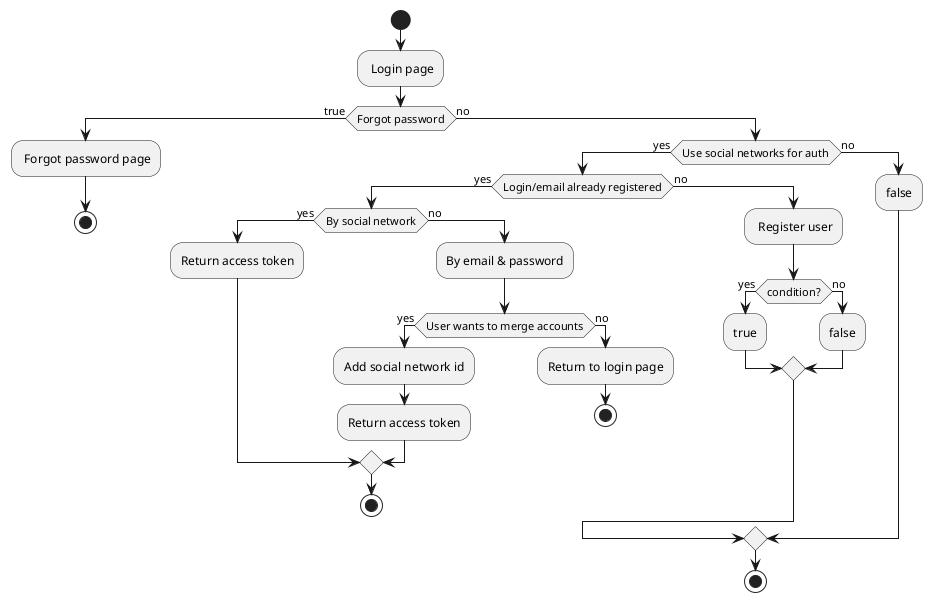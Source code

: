 @startuml
'https://plantuml.com/activity-diagram-beta

start

: Login page;
if (Forgot password) then (true)
    : Forgot password page;
    stop
else (no)
    if (Use social networks for auth) is (yes) then
      if (Login/email already registered) is (yes) then
        if (By social network) is (yes) then
          :Return access token;
        else (no)
          :By email & password;
          if (User wants to merge accounts) is (yes) then
            :Add social network id;
            :Return access token;
          else (no)
            :Return to login page;
            stop
          endif
        endif
        stop
      else (no)
        : Register user;
        if (condition?) is (yes) then
          :true;
        else (no)
          :false;
        endif
      endif
    else (no)
      :false;
    endif


stop

@enduml
